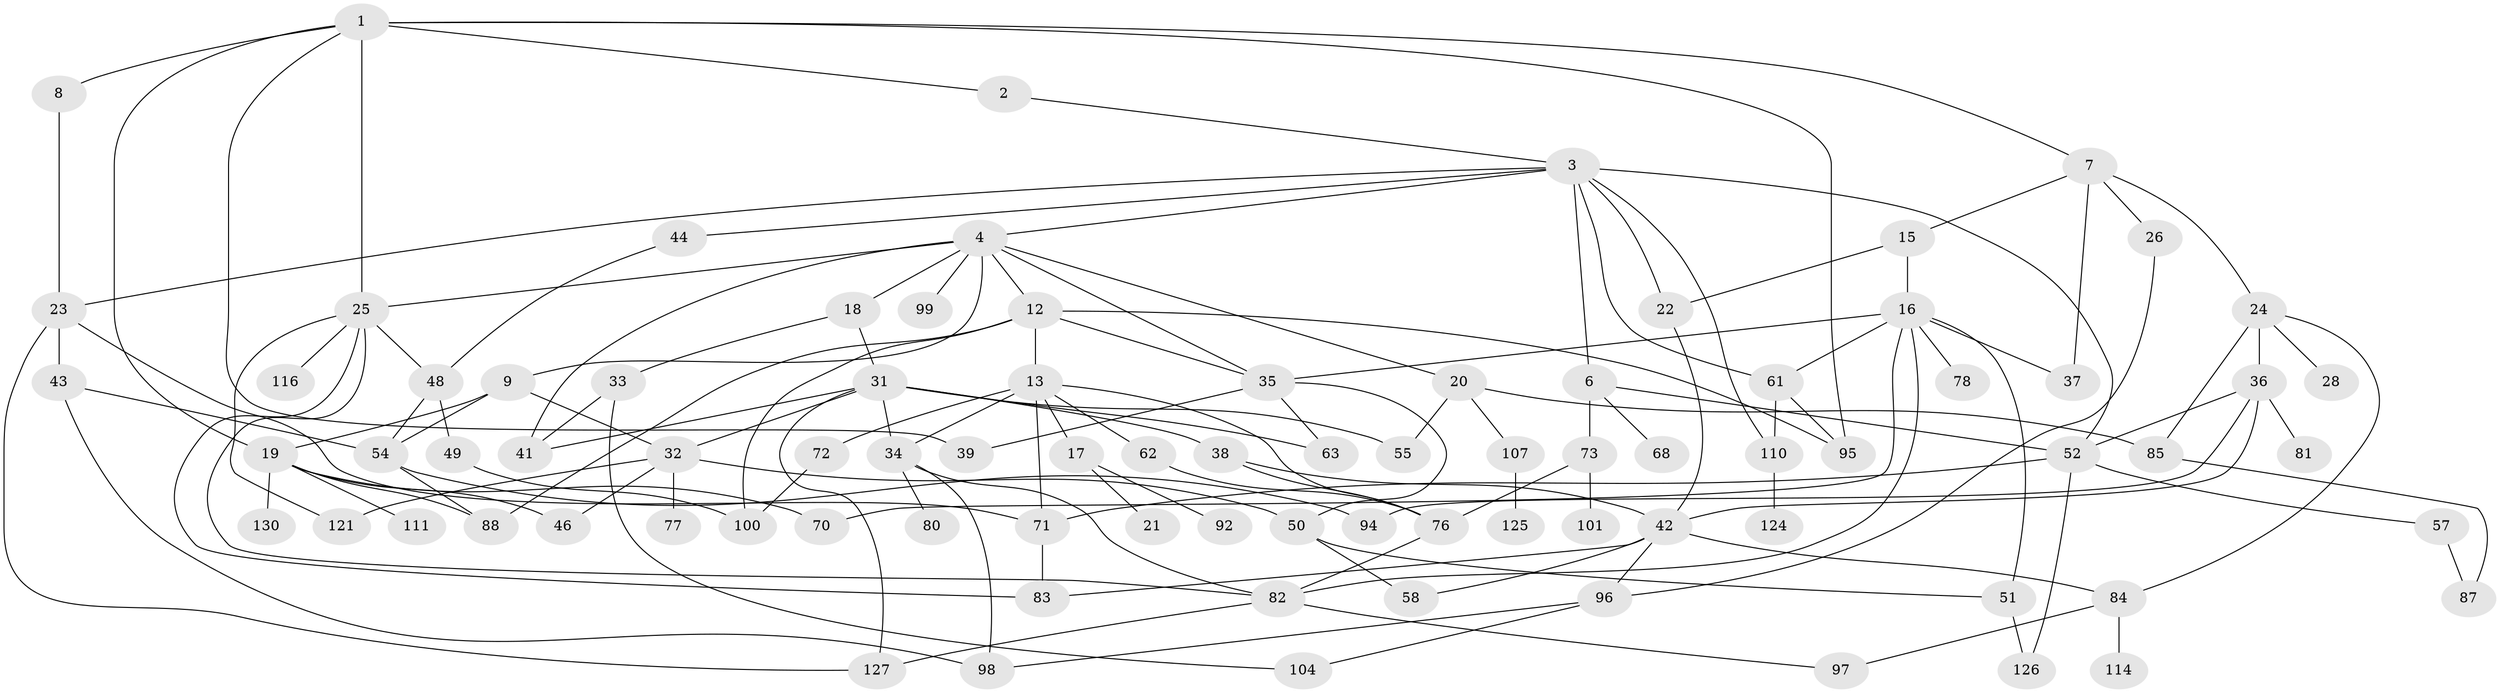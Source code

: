 // original degree distribution, {6: 0.038461538461538464, 2: 0.33076923076923076, 8: 0.007692307692307693, 5: 0.1076923076923077, 3: 0.2153846153846154, 4: 0.11538461538461539, 7: 0.015384615384615385, 1: 0.16923076923076924}
// Generated by graph-tools (version 1.1) at 2025/41/03/06/25 10:41:25]
// undirected, 86 vertices, 142 edges
graph export_dot {
graph [start="1"]
  node [color=gray90,style=filled];
  1 [super="+5"];
  2;
  3 [super="+10"];
  4 [super="+11"];
  6 [super="+45"];
  7 [super="+75"];
  8;
  9 [super="+30"];
  12 [super="+122"];
  13 [super="+14"];
  15 [super="+118"];
  16 [super="+69"];
  17;
  18;
  19 [super="+90"];
  20;
  21 [super="+67"];
  22 [super="+109"];
  23 [super="+56"];
  24 [super="+27"];
  25 [super="+29"];
  26;
  28;
  31 [super="+113"];
  32 [super="+65"];
  33 [super="+119"];
  34 [super="+74"];
  35 [super="+59"];
  36 [super="+66"];
  37 [super="+40"];
  38 [super="+47"];
  39;
  41 [super="+123"];
  42;
  43;
  44;
  46;
  48;
  49;
  50 [super="+93"];
  51 [super="+89"];
  52 [super="+53"];
  54 [super="+64"];
  55;
  57 [super="+60"];
  58 [super="+105"];
  61 [super="+117"];
  62;
  63;
  68;
  70;
  71;
  72 [super="+86"];
  73 [super="+79"];
  76 [super="+91"];
  77;
  78;
  80;
  81;
  82 [super="+112"];
  83;
  84 [super="+108"];
  85 [super="+128"];
  87;
  88 [super="+115"];
  92;
  94;
  95 [super="+106"];
  96 [super="+102"];
  97;
  98 [super="+103"];
  99;
  100 [super="+120"];
  101;
  104;
  107;
  110;
  111;
  114;
  116;
  121;
  124;
  125;
  126;
  127 [super="+129"];
  130;
  1 -- 2;
  1 -- 7;
  1 -- 19;
  1 -- 39;
  1 -- 8;
  1 -- 25;
  1 -- 95;
  2 -- 3;
  3 -- 4;
  3 -- 6;
  3 -- 22;
  3 -- 44;
  3 -- 110;
  3 -- 61;
  3 -- 23;
  3 -- 52;
  4 -- 9;
  4 -- 20;
  4 -- 25;
  4 -- 18;
  4 -- 99;
  4 -- 35;
  4 -- 41;
  4 -- 12;
  6 -- 68;
  6 -- 73;
  6 -- 52 [weight=2];
  7 -- 15;
  7 -- 24;
  7 -- 26;
  7 -- 37;
  8 -- 23;
  9 -- 32;
  9 -- 19;
  9 -- 54;
  12 -- 13;
  12 -- 35;
  12 -- 100;
  12 -- 88;
  12 -- 95;
  13 -- 17;
  13 -- 34;
  13 -- 72;
  13 -- 76;
  13 -- 62;
  13 -- 71;
  15 -- 16;
  15 -- 22;
  16 -- 61;
  16 -- 37;
  16 -- 70;
  16 -- 78;
  16 -- 51;
  16 -- 35;
  16 -- 82;
  17 -- 21;
  17 -- 92;
  18 -- 31;
  18 -- 33;
  19 -- 46;
  19 -- 70;
  19 -- 111;
  19 -- 130;
  19 -- 88;
  20 -- 55;
  20 -- 107;
  20 -- 85;
  22 -- 42;
  23 -- 43;
  23 -- 71;
  23 -- 127;
  24 -- 36;
  24 -- 85;
  24 -- 84;
  24 -- 28;
  25 -- 121;
  25 -- 48;
  25 -- 82;
  25 -- 83;
  25 -- 116;
  26 -- 96;
  31 -- 38;
  31 -- 63;
  31 -- 34;
  31 -- 32;
  31 -- 55;
  31 -- 41;
  31 -- 127;
  32 -- 50;
  32 -- 77;
  32 -- 121;
  32 -- 46;
  33 -- 104;
  33 -- 41;
  34 -- 80;
  34 -- 98;
  34 -- 82;
  35 -- 50;
  35 -- 39;
  35 -- 63;
  36 -- 52;
  36 -- 42;
  36 -- 81;
  36 -- 94;
  38 -- 42;
  38 -- 76;
  42 -- 58;
  42 -- 83;
  42 -- 96;
  42 -- 84;
  43 -- 98;
  43 -- 54;
  44 -- 48;
  48 -- 49;
  48 -- 54;
  49 -- 100;
  50 -- 51;
  50 -- 58;
  51 -- 126;
  52 -- 126;
  52 -- 71;
  52 -- 57;
  54 -- 88;
  54 -- 94;
  57 -- 87;
  61 -- 95;
  61 -- 110;
  62 -- 76;
  71 -- 83;
  72 -- 100;
  73 -- 101;
  73 -- 76;
  76 -- 82;
  82 -- 97;
  82 -- 127;
  84 -- 114;
  84 -- 97;
  85 -- 87;
  96 -- 104;
  96 -- 98;
  107 -- 125;
  110 -- 124;
}
